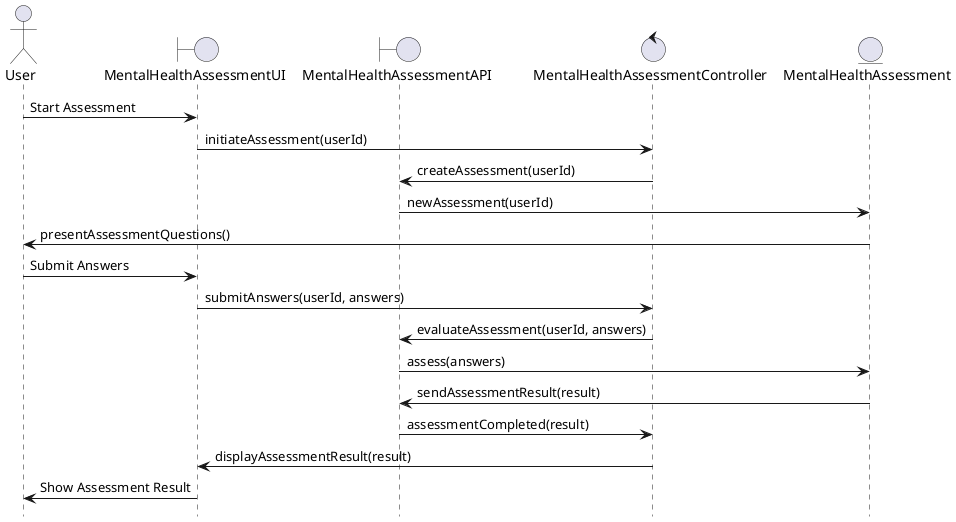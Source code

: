@startuml
hide footbox

actor User
boundary MentalHealthAssessmentUI
boundary MentalHealthAssessmentAPI

control MentalHealthAssessmentController

entity MentalHealthAssessment

User -> MentalHealthAssessmentUI : Start Assessment
MentalHealthAssessmentUI -> MentalHealthAssessmentController : initiateAssessment(userId)
MentalHealthAssessmentController -> MentalHealthAssessmentAPI : createAssessment(userId)
MentalHealthAssessmentAPI -> MentalHealthAssessment : newAssessment(userId)
MentalHealthAssessment -> User : presentAssessmentQuestions()
User -> MentalHealthAssessmentUI : Submit Answers
MentalHealthAssessmentUI -> MentalHealthAssessmentController : submitAnswers(userId, answers)
MentalHealthAssessmentController -> MentalHealthAssessmentAPI : evaluateAssessment(userId, answers)
MentalHealthAssessmentAPI -> MentalHealthAssessment : assess(answers)
MentalHealthAssessment -> MentalHealthAssessmentAPI : sendAssessmentResult(result)
MentalHealthAssessmentAPI -> MentalHealthAssessmentController : assessmentCompleted(result)
MentalHealthAssessmentController -> MentalHealthAssessmentUI : displayAssessmentResult(result)
MentalHealthAssessmentUI -> User : Show Assessment Result

@enduml
